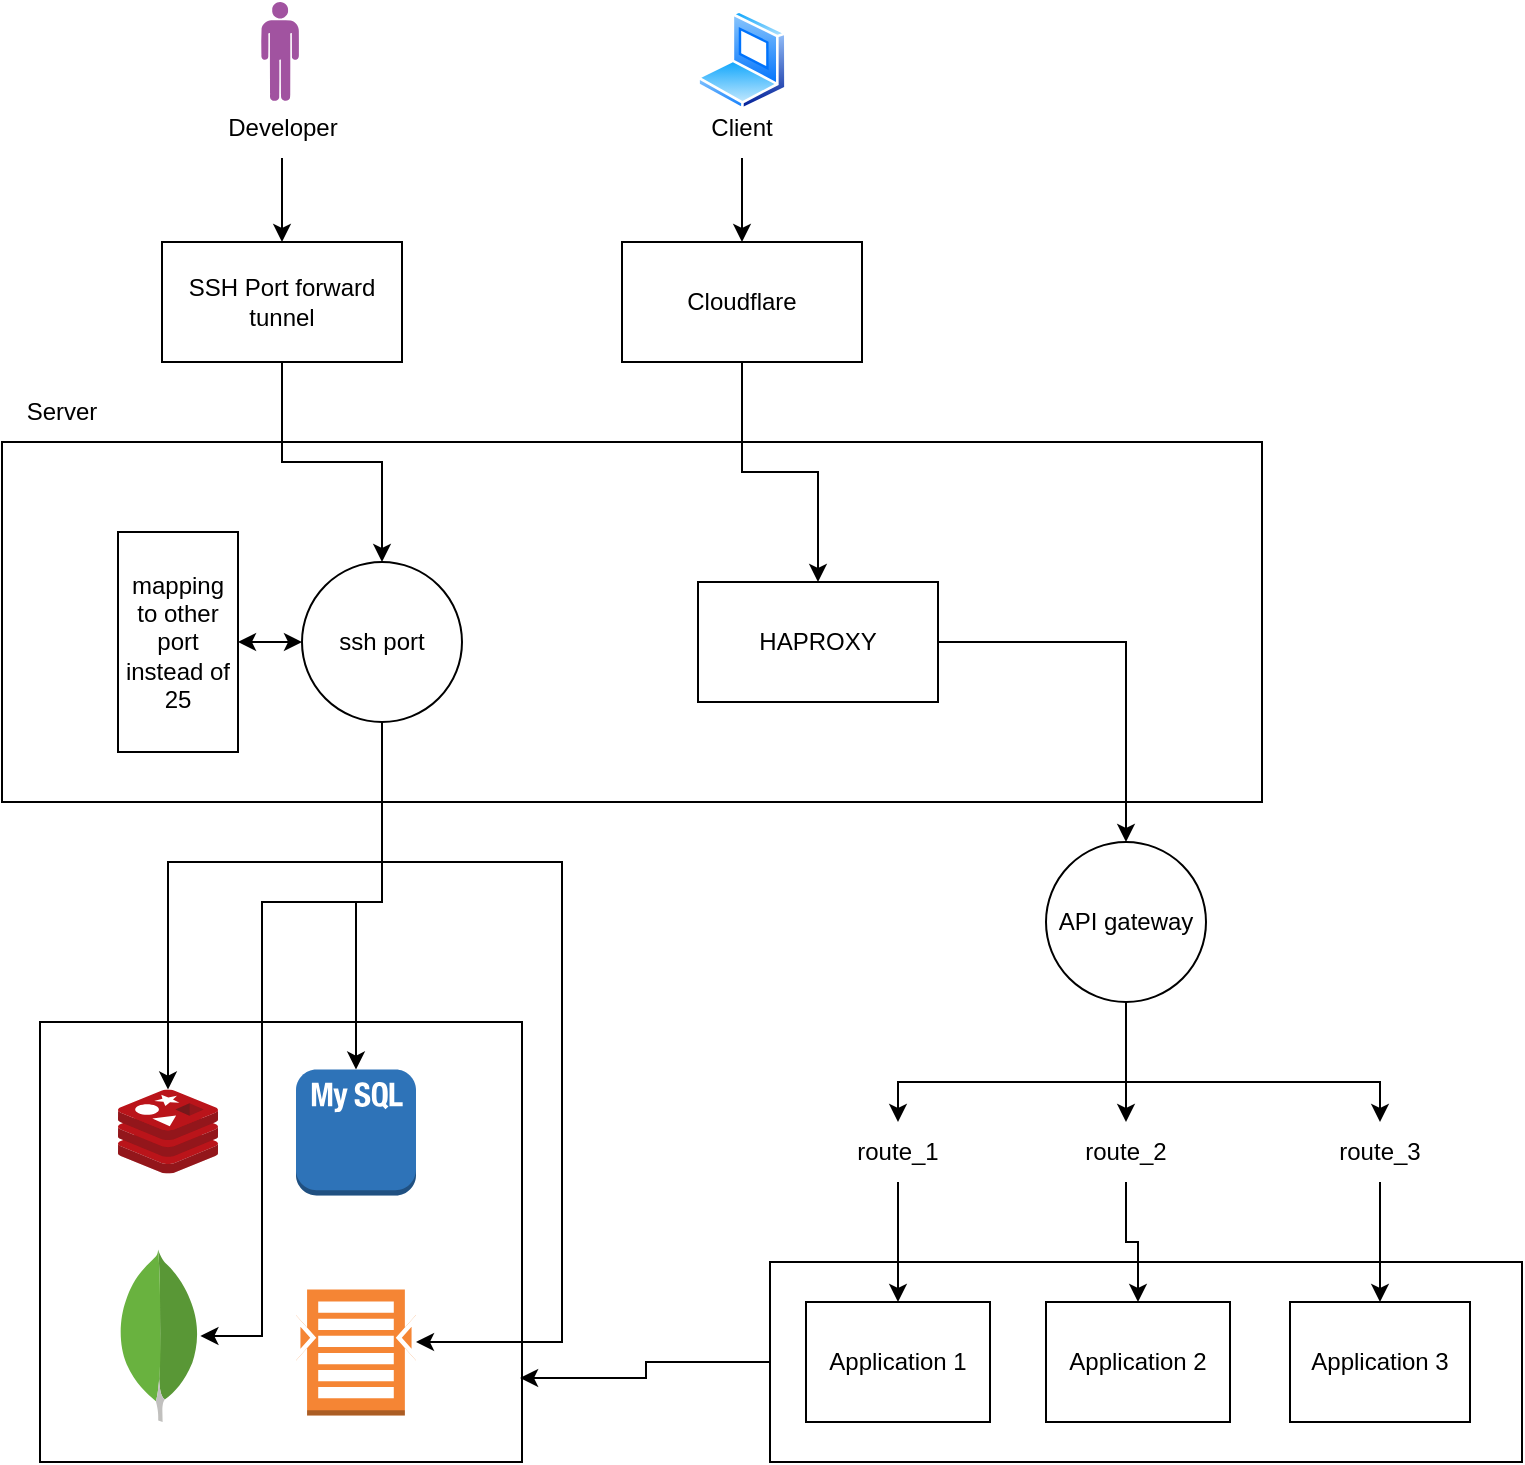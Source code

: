 <mxfile version="22.1.11" type="device">
  <diagram name="Trang-1" id="Kivfj_RRzhvX_NCxZEIx">
    <mxGraphModel dx="1434" dy="756" grid="0" gridSize="10" guides="1" tooltips="1" connect="1" arrows="1" fold="1" page="1" pageScale="1" pageWidth="827" pageHeight="1169" math="0" shadow="0">
      <root>
        <mxCell id="0" />
        <mxCell id="1" parent="0" />
        <mxCell id="ED8gdHnS3LrSKot_yKOK-59" value="" style="rounded=0;whiteSpace=wrap;html=1;" vertex="1" parent="1">
          <mxGeometry x="49" y="620" width="241" height="220" as="geometry" />
        </mxCell>
        <mxCell id="ED8gdHnS3LrSKot_yKOK-1" value="" style="rounded=0;whiteSpace=wrap;html=1;" vertex="1" parent="1">
          <mxGeometry x="30" y="330" width="630" height="180" as="geometry" />
        </mxCell>
        <mxCell id="ED8gdHnS3LrSKot_yKOK-2" value="" style="image;aspect=fixed;perimeter=ellipsePerimeter;html=1;align=center;shadow=0;dashed=0;spacingTop=3;image=img/lib/active_directory/laptop_client.svg;" vertex="1" parent="1">
          <mxGeometry x="377.5" y="114" width="45" height="50" as="geometry" />
        </mxCell>
        <mxCell id="ED8gdHnS3LrSKot_yKOK-21" style="edgeStyle=orthogonalEdgeStyle;rounded=0;orthogonalLoop=1;jettySize=auto;html=1;" edge="1" parent="1" source="ED8gdHnS3LrSKot_yKOK-5" target="ED8gdHnS3LrSKot_yKOK-10">
          <mxGeometry relative="1" as="geometry" />
        </mxCell>
        <mxCell id="ED8gdHnS3LrSKot_yKOK-5" value="Client" style="text;html=1;strokeColor=none;fillColor=none;align=center;verticalAlign=middle;whiteSpace=wrap;rounded=0;" vertex="1" parent="1">
          <mxGeometry x="370" y="158" width="60" height="30" as="geometry" />
        </mxCell>
        <mxCell id="ED8gdHnS3LrSKot_yKOK-7" value="Server" style="text;html=1;strokeColor=none;fillColor=none;align=center;verticalAlign=middle;whiteSpace=wrap;rounded=0;" vertex="1" parent="1">
          <mxGeometry x="30" y="300" width="60" height="30" as="geometry" />
        </mxCell>
        <mxCell id="ED8gdHnS3LrSKot_yKOK-28" style="edgeStyle=orthogonalEdgeStyle;rounded=0;orthogonalLoop=1;jettySize=auto;html=1;" edge="1" parent="1" source="ED8gdHnS3LrSKot_yKOK-10" target="ED8gdHnS3LrSKot_yKOK-27">
          <mxGeometry relative="1" as="geometry" />
        </mxCell>
        <mxCell id="ED8gdHnS3LrSKot_yKOK-10" value="Cloudflare" style="rounded=0;whiteSpace=wrap;html=1;" vertex="1" parent="1">
          <mxGeometry x="340" y="230" width="120" height="60" as="geometry" />
        </mxCell>
        <mxCell id="ED8gdHnS3LrSKot_yKOK-17" value="" style="verticalLabelPosition=bottom;sketch=0;html=1;fillColor=#A153A0;verticalAlign=top;align=center;pointerEvents=1;shape=mxgraph.cisco_safe.design.actor_2;" vertex="1" parent="1">
          <mxGeometry x="159.5" y="110" width="19" height="50" as="geometry" />
        </mxCell>
        <mxCell id="ED8gdHnS3LrSKot_yKOK-22" style="edgeStyle=orthogonalEdgeStyle;rounded=0;orthogonalLoop=1;jettySize=auto;html=1;" edge="1" parent="1" source="ED8gdHnS3LrSKot_yKOK-18" target="ED8gdHnS3LrSKot_yKOK-19">
          <mxGeometry relative="1" as="geometry" />
        </mxCell>
        <mxCell id="ED8gdHnS3LrSKot_yKOK-18" value="Developer" style="text;html=1;strokeColor=none;fillColor=none;align=center;verticalAlign=middle;whiteSpace=wrap;rounded=0;" vertex="1" parent="1">
          <mxGeometry x="120.5" y="158" width="99" height="30" as="geometry" />
        </mxCell>
        <mxCell id="ED8gdHnS3LrSKot_yKOK-33" style="edgeStyle=orthogonalEdgeStyle;rounded=0;orthogonalLoop=1;jettySize=auto;html=1;" edge="1" parent="1" source="ED8gdHnS3LrSKot_yKOK-19" target="ED8gdHnS3LrSKot_yKOK-25">
          <mxGeometry relative="1" as="geometry" />
        </mxCell>
        <mxCell id="ED8gdHnS3LrSKot_yKOK-19" value="SSH Port forward tunnel" style="rounded=0;whiteSpace=wrap;html=1;" vertex="1" parent="1">
          <mxGeometry x="110" y="230" width="120" height="60" as="geometry" />
        </mxCell>
        <mxCell id="ED8gdHnS3LrSKot_yKOK-61" style="edgeStyle=orthogonalEdgeStyle;rounded=0;orthogonalLoop=1;jettySize=auto;html=1;" edge="1" parent="1" source="ED8gdHnS3LrSKot_yKOK-25" target="ED8gdHnS3LrSKot_yKOK-55">
          <mxGeometry relative="1" as="geometry">
            <Array as="points">
              <mxPoint x="220" y="560" />
              <mxPoint x="207" y="560" />
            </Array>
          </mxGeometry>
        </mxCell>
        <mxCell id="ED8gdHnS3LrSKot_yKOK-62" style="edgeStyle=orthogonalEdgeStyle;rounded=0;orthogonalLoop=1;jettySize=auto;html=1;" edge="1" parent="1" source="ED8gdHnS3LrSKot_yKOK-25" target="ED8gdHnS3LrSKot_yKOK-54">
          <mxGeometry relative="1" as="geometry">
            <Array as="points">
              <mxPoint x="220" y="540" />
              <mxPoint x="113" y="540" />
            </Array>
          </mxGeometry>
        </mxCell>
        <mxCell id="ED8gdHnS3LrSKot_yKOK-63" style="edgeStyle=orthogonalEdgeStyle;rounded=0;orthogonalLoop=1;jettySize=auto;html=1;" edge="1" parent="1" source="ED8gdHnS3LrSKot_yKOK-25" target="ED8gdHnS3LrSKot_yKOK-58">
          <mxGeometry relative="1" as="geometry">
            <Array as="points">
              <mxPoint x="220" y="540" />
              <mxPoint x="310" y="540" />
              <mxPoint x="310" y="780" />
            </Array>
          </mxGeometry>
        </mxCell>
        <mxCell id="ED8gdHnS3LrSKot_yKOK-64" style="edgeStyle=orthogonalEdgeStyle;rounded=0;orthogonalLoop=1;jettySize=auto;html=1;" edge="1" parent="1" source="ED8gdHnS3LrSKot_yKOK-25" target="ED8gdHnS3LrSKot_yKOK-57">
          <mxGeometry relative="1" as="geometry">
            <Array as="points">
              <mxPoint x="220" y="560" />
              <mxPoint x="160" y="560" />
              <mxPoint x="160" y="777" />
            </Array>
          </mxGeometry>
        </mxCell>
        <mxCell id="ED8gdHnS3LrSKot_yKOK-25" value="ssh port" style="ellipse;whiteSpace=wrap;html=1;aspect=fixed;" vertex="1" parent="1">
          <mxGeometry x="180" y="390" width="80" height="80" as="geometry" />
        </mxCell>
        <mxCell id="ED8gdHnS3LrSKot_yKOK-38" style="edgeStyle=orthogonalEdgeStyle;rounded=0;orthogonalLoop=1;jettySize=auto;html=1;" edge="1" parent="1" source="ED8gdHnS3LrSKot_yKOK-27" target="ED8gdHnS3LrSKot_yKOK-37">
          <mxGeometry relative="1" as="geometry" />
        </mxCell>
        <mxCell id="ED8gdHnS3LrSKot_yKOK-27" value="HAPROXY" style="rounded=0;whiteSpace=wrap;html=1;" vertex="1" parent="1">
          <mxGeometry x="378" y="400" width="120" height="60" as="geometry" />
        </mxCell>
        <mxCell id="ED8gdHnS3LrSKot_yKOK-29" value="" style="rounded=0;whiteSpace=wrap;html=1;" vertex="1" parent="1">
          <mxGeometry x="414" y="740" width="376" height="100" as="geometry" />
        </mxCell>
        <mxCell id="ED8gdHnS3LrSKot_yKOK-34" value="mapping to other port instead of 25" style="rounded=0;whiteSpace=wrap;html=1;" vertex="1" parent="1">
          <mxGeometry x="88" y="375" width="60" height="110" as="geometry" />
        </mxCell>
        <mxCell id="ED8gdHnS3LrSKot_yKOK-36" value="" style="endArrow=classic;startArrow=classic;html=1;rounded=0;" edge="1" parent="1" source="ED8gdHnS3LrSKot_yKOK-34">
          <mxGeometry width="50" height="50" relative="1" as="geometry">
            <mxPoint x="148" y="480" as="sourcePoint" />
            <mxPoint x="180" y="430" as="targetPoint" />
          </mxGeometry>
        </mxCell>
        <mxCell id="ED8gdHnS3LrSKot_yKOK-47" style="edgeStyle=orthogonalEdgeStyle;rounded=0;orthogonalLoop=1;jettySize=auto;html=1;entryX=0.5;entryY=0;entryDx=0;entryDy=0;" edge="1" parent="1" source="ED8gdHnS3LrSKot_yKOK-37" target="ED8gdHnS3LrSKot_yKOK-42">
          <mxGeometry relative="1" as="geometry">
            <Array as="points">
              <mxPoint x="592" y="650" />
              <mxPoint x="478" y="650" />
            </Array>
          </mxGeometry>
        </mxCell>
        <mxCell id="ED8gdHnS3LrSKot_yKOK-48" style="edgeStyle=orthogonalEdgeStyle;rounded=0;orthogonalLoop=1;jettySize=auto;html=1;" edge="1" parent="1" source="ED8gdHnS3LrSKot_yKOK-37" target="ED8gdHnS3LrSKot_yKOK-43">
          <mxGeometry relative="1" as="geometry" />
        </mxCell>
        <mxCell id="ED8gdHnS3LrSKot_yKOK-49" style="edgeStyle=orthogonalEdgeStyle;rounded=0;orthogonalLoop=1;jettySize=auto;html=1;entryX=0.5;entryY=0;entryDx=0;entryDy=0;" edge="1" parent="1" source="ED8gdHnS3LrSKot_yKOK-37" target="ED8gdHnS3LrSKot_yKOK-44">
          <mxGeometry relative="1" as="geometry">
            <Array as="points">
              <mxPoint x="592" y="650" />
              <mxPoint x="719" y="650" />
            </Array>
          </mxGeometry>
        </mxCell>
        <mxCell id="ED8gdHnS3LrSKot_yKOK-37" value="API gateway" style="ellipse;whiteSpace=wrap;html=1;aspect=fixed;" vertex="1" parent="1">
          <mxGeometry x="552" y="530" width="80" height="80" as="geometry" />
        </mxCell>
        <mxCell id="ED8gdHnS3LrSKot_yKOK-39" value="Application 1" style="rounded=0;whiteSpace=wrap;html=1;" vertex="1" parent="1">
          <mxGeometry x="432" y="760" width="92" height="60" as="geometry" />
        </mxCell>
        <mxCell id="ED8gdHnS3LrSKot_yKOK-40" value="Application 3" style="rounded=0;whiteSpace=wrap;html=1;" vertex="1" parent="1">
          <mxGeometry x="674" y="760" width="90" height="60" as="geometry" />
        </mxCell>
        <mxCell id="ED8gdHnS3LrSKot_yKOK-41" value="Application 2" style="rounded=0;whiteSpace=wrap;html=1;" vertex="1" parent="1">
          <mxGeometry x="552" y="760" width="92" height="60" as="geometry" />
        </mxCell>
        <mxCell id="ED8gdHnS3LrSKot_yKOK-50" style="edgeStyle=orthogonalEdgeStyle;rounded=0;orthogonalLoop=1;jettySize=auto;html=1;" edge="1" parent="1" source="ED8gdHnS3LrSKot_yKOK-42" target="ED8gdHnS3LrSKot_yKOK-39">
          <mxGeometry relative="1" as="geometry" />
        </mxCell>
        <mxCell id="ED8gdHnS3LrSKot_yKOK-42" value="route_1" style="text;html=1;strokeColor=none;fillColor=none;align=center;verticalAlign=middle;whiteSpace=wrap;rounded=0;" vertex="1" parent="1">
          <mxGeometry x="448" y="670" width="60" height="30" as="geometry" />
        </mxCell>
        <mxCell id="ED8gdHnS3LrSKot_yKOK-51" style="edgeStyle=orthogonalEdgeStyle;rounded=0;orthogonalLoop=1;jettySize=auto;html=1;" edge="1" parent="1" source="ED8gdHnS3LrSKot_yKOK-43" target="ED8gdHnS3LrSKot_yKOK-41">
          <mxGeometry relative="1" as="geometry" />
        </mxCell>
        <mxCell id="ED8gdHnS3LrSKot_yKOK-43" value="route_2" style="text;html=1;strokeColor=none;fillColor=none;align=center;verticalAlign=middle;whiteSpace=wrap;rounded=0;" vertex="1" parent="1">
          <mxGeometry x="562" y="670" width="60" height="30" as="geometry" />
        </mxCell>
        <mxCell id="ED8gdHnS3LrSKot_yKOK-52" style="edgeStyle=orthogonalEdgeStyle;rounded=0;orthogonalLoop=1;jettySize=auto;html=1;" edge="1" parent="1" source="ED8gdHnS3LrSKot_yKOK-44" target="ED8gdHnS3LrSKot_yKOK-40">
          <mxGeometry relative="1" as="geometry" />
        </mxCell>
        <mxCell id="ED8gdHnS3LrSKot_yKOK-44" value="route_3" style="text;html=1;strokeColor=none;fillColor=none;align=center;verticalAlign=middle;whiteSpace=wrap;rounded=0;" vertex="1" parent="1">
          <mxGeometry x="689" y="670" width="60" height="30" as="geometry" />
        </mxCell>
        <mxCell id="ED8gdHnS3LrSKot_yKOK-54" value="" style="image;sketch=0;aspect=fixed;html=1;points=[];align=center;fontSize=12;image=img/lib/mscae/Cache_Redis_Product.svg;" vertex="1" parent="1">
          <mxGeometry x="88" y="653.8" width="50" height="42" as="geometry" />
        </mxCell>
        <mxCell id="ED8gdHnS3LrSKot_yKOK-55" value="" style="outlineConnect=0;dashed=0;verticalLabelPosition=bottom;verticalAlign=top;align=center;html=1;shape=mxgraph.aws3.mysql_db_instance_2;fillColor=#2E73B8;gradientColor=none;" vertex="1" parent="1">
          <mxGeometry x="177" y="643.8" width="60" height="63" as="geometry" />
        </mxCell>
        <mxCell id="ED8gdHnS3LrSKot_yKOK-57" value="" style="dashed=0;outlineConnect=0;html=1;align=center;labelPosition=center;verticalLabelPosition=bottom;verticalAlign=top;shape=mxgraph.weblogos.mongodb" vertex="1" parent="1">
          <mxGeometry x="88" y="733.8" width="41.2" height="86.2" as="geometry" />
        </mxCell>
        <mxCell id="ED8gdHnS3LrSKot_yKOK-58" value="" style="outlineConnect=0;dashed=0;verticalLabelPosition=bottom;verticalAlign=top;align=center;html=1;shape=mxgraph.aws3.search_documents;fillColor=#F58534;gradientColor=none;" vertex="1" parent="1">
          <mxGeometry x="177" y="753.8" width="60" height="63" as="geometry" />
        </mxCell>
        <mxCell id="ED8gdHnS3LrSKot_yKOK-65" style="edgeStyle=orthogonalEdgeStyle;rounded=0;orthogonalLoop=1;jettySize=auto;html=1;entryX=0.996;entryY=0.809;entryDx=0;entryDy=0;entryPerimeter=0;" edge="1" parent="1" source="ED8gdHnS3LrSKot_yKOK-29" target="ED8gdHnS3LrSKot_yKOK-59">
          <mxGeometry relative="1" as="geometry" />
        </mxCell>
      </root>
    </mxGraphModel>
  </diagram>
</mxfile>

